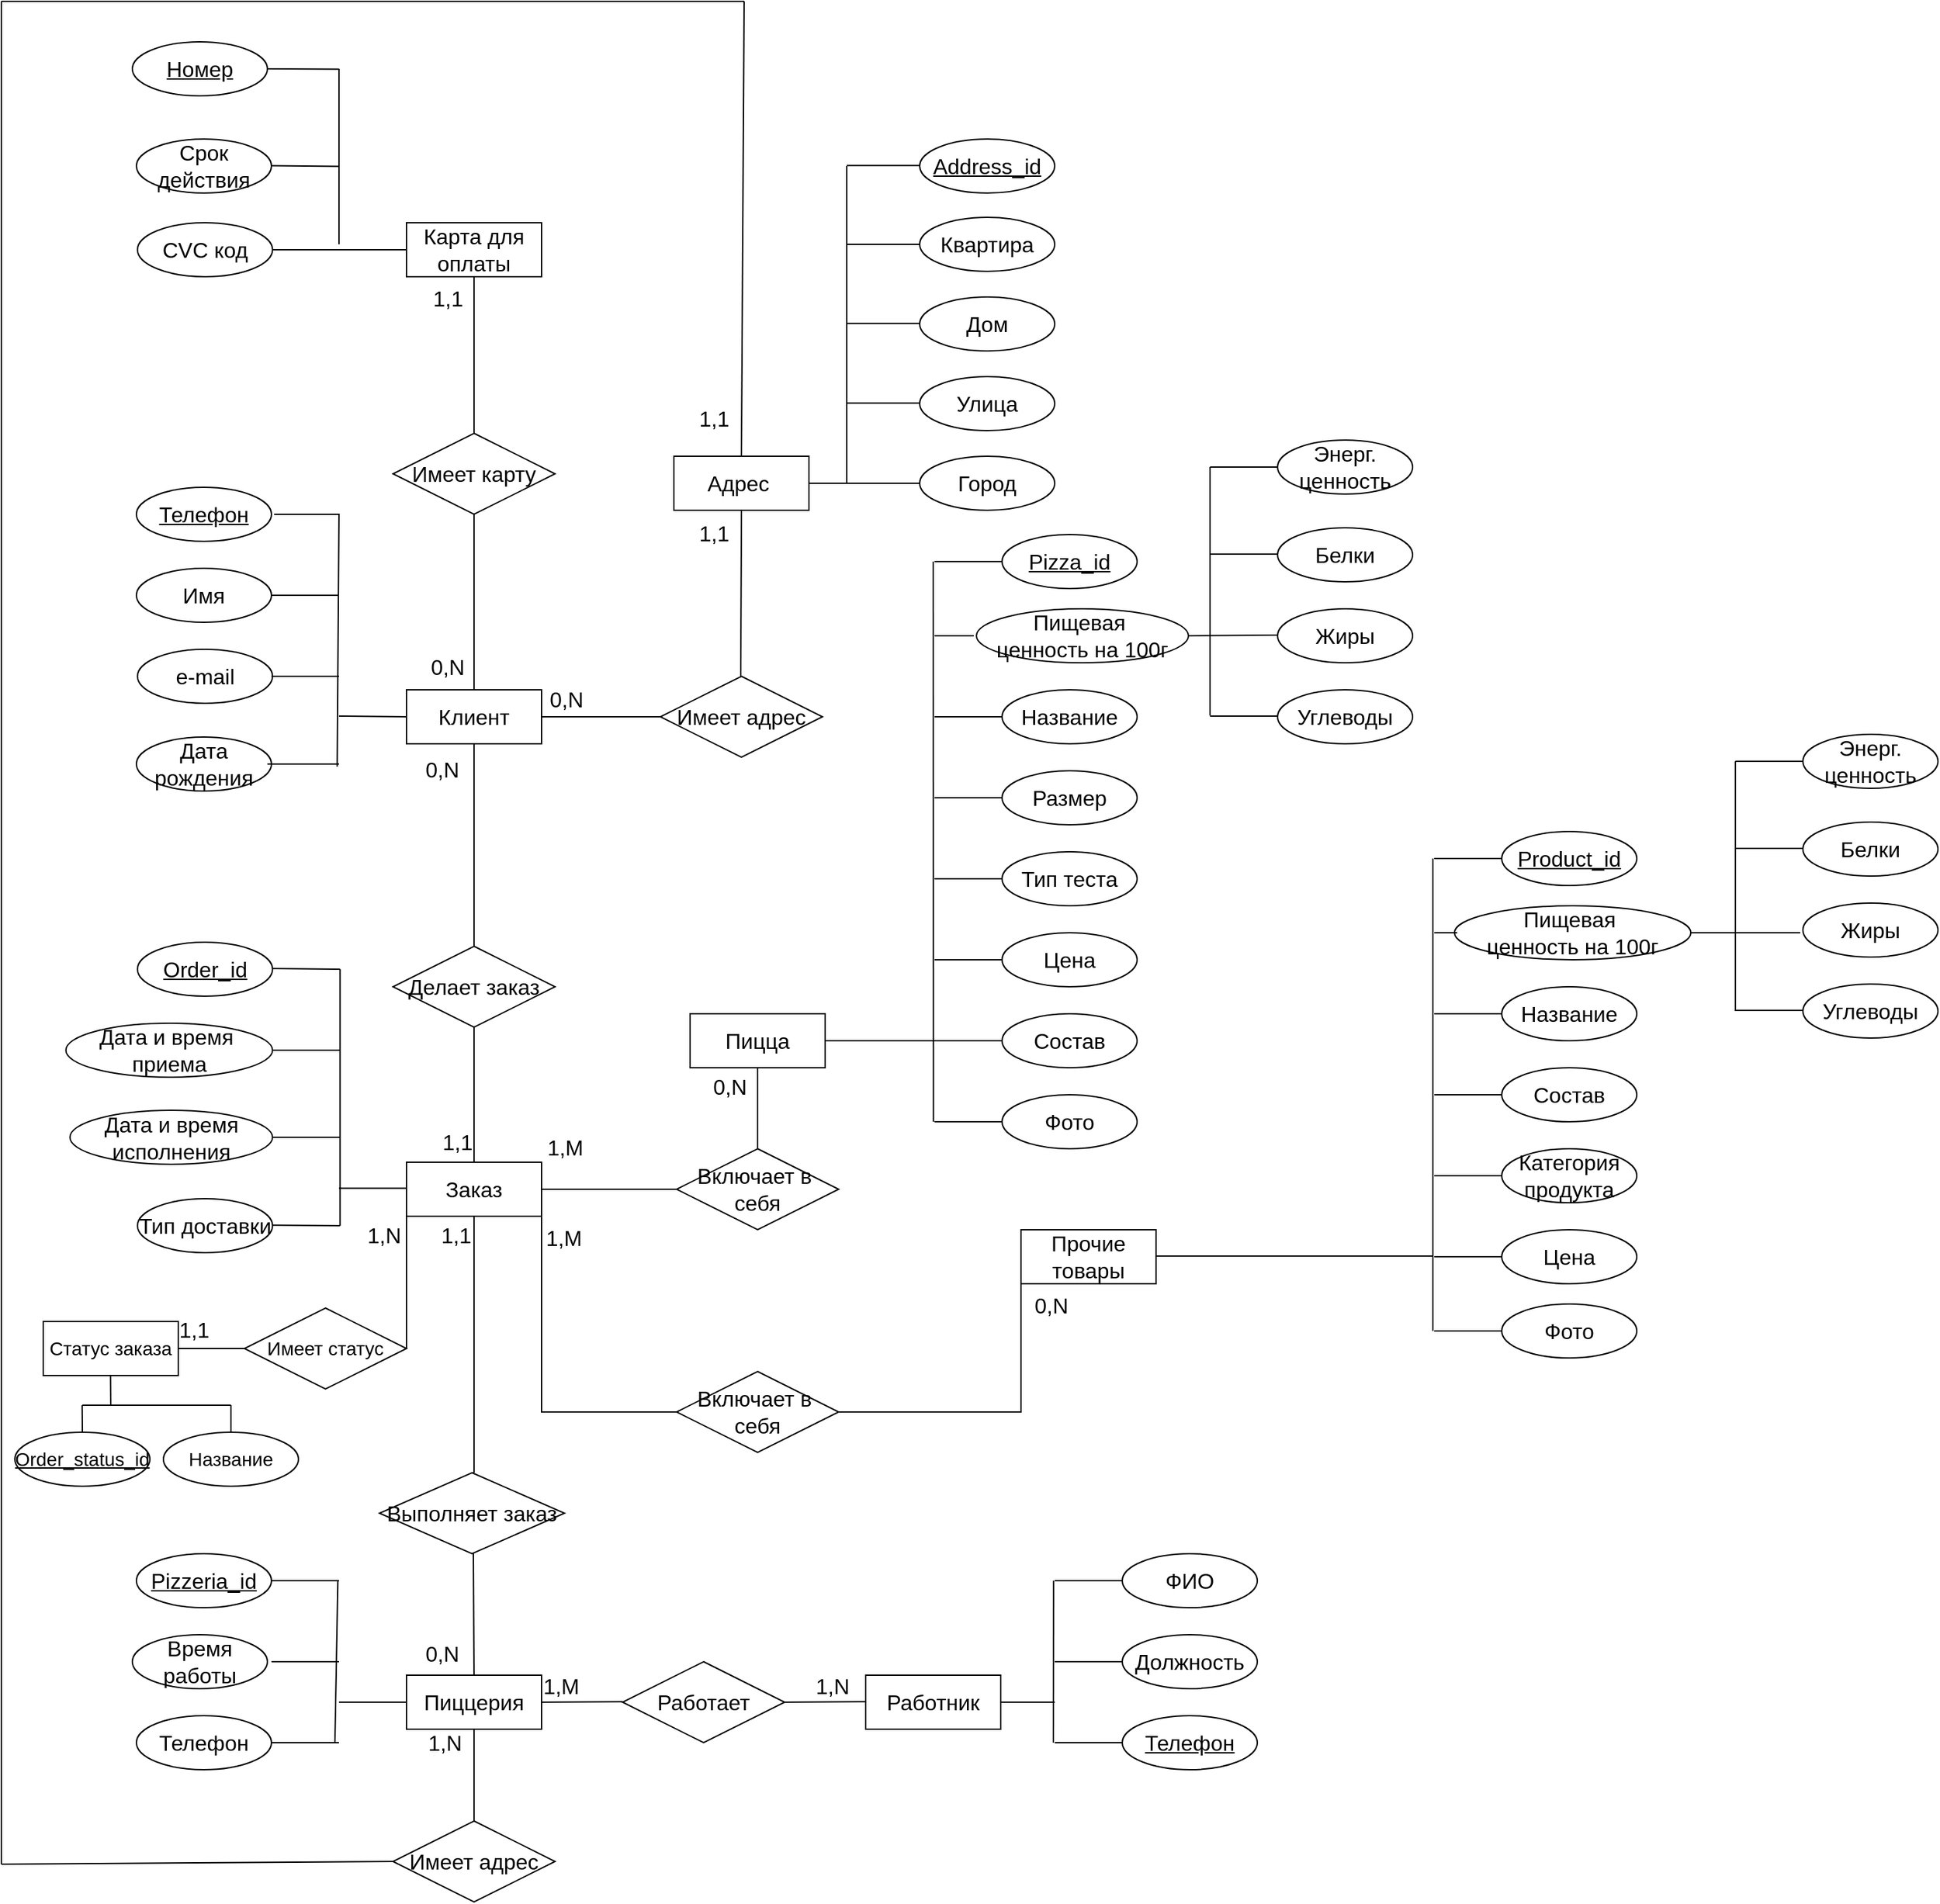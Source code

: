 <mxfile version="26.1.3">
  <diagram name="Страница — 1" id="_R4lYj8lv3AxTXjf9ZBw">
    <mxGraphModel dx="2954" dy="1862" grid="0" gridSize="10" guides="1" tooltips="1" connect="1" arrows="1" fold="1" page="0" pageScale="1" pageWidth="827" pageHeight="1169" math="0" shadow="0">
      <root>
        <mxCell id="0" />
        <mxCell id="1" parent="0" />
        <mxCell id="WlQoKTJH4L9Nlq2DW2aS-11" value="Клиент" style="whiteSpace=wrap;html=1;align=center;fontSize=16;" parent="1" vertex="1">
          <mxGeometry x="-380" y="190" width="100" height="40" as="geometry" />
        </mxCell>
        <mxCell id="WlQoKTJH4L9Nlq2DW2aS-12" value="Телефон" style="ellipse;whiteSpace=wrap;html=1;align=center;fontStyle=4;fontSize=16;" parent="1" vertex="1">
          <mxGeometry x="-580" y="40" width="100" height="40" as="geometry" />
        </mxCell>
        <mxCell id="WlQoKTJH4L9Nlq2DW2aS-13" value="Имя" style="ellipse;whiteSpace=wrap;html=1;align=center;fontSize=16;" parent="1" vertex="1">
          <mxGeometry x="-580" y="100" width="100" height="40" as="geometry" />
        </mxCell>
        <mxCell id="WlQoKTJH4L9Nlq2DW2aS-15" value="e-mail" style="ellipse;whiteSpace=wrap;html=1;align=center;fontSize=16;" parent="1" vertex="1">
          <mxGeometry x="-579.21" y="160" width="100" height="40" as="geometry" />
        </mxCell>
        <mxCell id="WlQoKTJH4L9Nlq2DW2aS-16" value="Дата рождения" style="ellipse;whiteSpace=wrap;html=1;align=center;fontSize=16;" parent="1" vertex="1">
          <mxGeometry x="-580" y="225" width="100" height="40" as="geometry" />
        </mxCell>
        <mxCell id="WlQoKTJH4L9Nlq2DW2aS-18" value="" style="endArrow=none;html=1;rounded=0;fontSize=16;entryX=0.975;entryY=0.683;entryDx=0;entryDy=0;entryPerimeter=0;" parent="1" edge="1" target="WlQoKTJH4L9Nlq2DW2aS-26">
          <mxGeometry width="50" height="50" relative="1" as="geometry">
            <mxPoint x="-478" y="60" as="sourcePoint" />
            <mxPoint x="-430" y="300" as="targetPoint" />
            <Array as="points">
              <mxPoint x="-430" y="60" />
            </Array>
          </mxGeometry>
        </mxCell>
        <mxCell id="WlQoKTJH4L9Nlq2DW2aS-20" value="" style="endArrow=none;html=1;rounded=0;exitX=1;exitY=0.5;exitDx=0;exitDy=0;fontSize=16;" parent="1" source="WlQoKTJH4L9Nlq2DW2aS-13" edge="1">
          <mxGeometry width="50" height="50" relative="1" as="geometry">
            <mxPoint x="-460" y="145" as="sourcePoint" />
            <mxPoint x="-430" y="120" as="targetPoint" />
          </mxGeometry>
        </mxCell>
        <mxCell id="WlQoKTJH4L9Nlq2DW2aS-21" value="" style="endArrow=none;html=1;rounded=0;exitX=1;exitY=0.5;exitDx=0;exitDy=0;fontSize=16;" parent="1" edge="1">
          <mxGeometry width="50" height="50" relative="1" as="geometry">
            <mxPoint x="-480" y="180" as="sourcePoint" />
            <mxPoint x="-430" y="180" as="targetPoint" />
          </mxGeometry>
        </mxCell>
        <mxCell id="WlQoKTJH4L9Nlq2DW2aS-22" value="" style="endArrow=none;html=1;rounded=0;exitX=1;exitY=0.5;exitDx=0;exitDy=0;fontSize=16;" parent="1" source="WlQoKTJH4L9Nlq2DW2aS-15" edge="1">
          <mxGeometry width="50" height="50" relative="1" as="geometry">
            <mxPoint x="-300" y="290" as="sourcePoint" />
            <mxPoint x="-430" y="180" as="targetPoint" />
          </mxGeometry>
        </mxCell>
        <mxCell id="WlQoKTJH4L9Nlq2DW2aS-26" value="" style="line;strokeWidth=1;rotatable=0;dashed=0;labelPosition=right;align=left;verticalAlign=middle;spacingTop=0;spacingLeft=6;points=[];portConstraint=eastwest;fontSize=16;" parent="1" vertex="1">
          <mxGeometry x="-483" y="240" width="53" height="10" as="geometry" />
        </mxCell>
        <mxCell id="WlQoKTJH4L9Nlq2DW2aS-28" value="" style="endArrow=none;html=1;rounded=0;fontSize=16;" parent="1" edge="1">
          <mxGeometry relative="1" as="geometry">
            <mxPoint x="-430" y="209.5" as="sourcePoint" />
            <mxPoint x="-380" y="210" as="targetPoint" />
          </mxGeometry>
        </mxCell>
        <mxCell id="WlQoKTJH4L9Nlq2DW2aS-29" value="Заказ" style="whiteSpace=wrap;html=1;align=center;fontSize=16;" parent="1" vertex="1">
          <mxGeometry x="-380" y="540" width="100" height="40" as="geometry" />
        </mxCell>
        <mxCell id="WlQoKTJH4L9Nlq2DW2aS-30" value="Order_id" style="ellipse;whiteSpace=wrap;html=1;align=center;fontStyle=4;fontSize=16;" parent="1" vertex="1">
          <mxGeometry x="-579.21" y="377" width="100" height="40" as="geometry" />
        </mxCell>
        <mxCell id="WlQoKTJH4L9Nlq2DW2aS-31" value="Дата и время&amp;nbsp;&lt;div style=&quot;font-size: 16px;&quot;&gt;приема&lt;/div&gt;" style="ellipse;whiteSpace=wrap;html=1;align=center;fontSize=16;" parent="1" vertex="1">
          <mxGeometry x="-632.21" y="437" width="153" height="40" as="geometry" />
        </mxCell>
        <mxCell id="WlQoKTJH4L9Nlq2DW2aS-32" value="Дата и время&lt;div style=&quot;font-size: 16px;&quot;&gt;исполнения&lt;/div&gt;" style="ellipse;whiteSpace=wrap;html=1;align=center;fontSize=16;" parent="1" vertex="1">
          <mxGeometry x="-629.21" y="501.5" width="150" height="40" as="geometry" />
        </mxCell>
        <mxCell id="WlQoKTJH4L9Nlq2DW2aS-33" value="Тип доставки" style="ellipse;whiteSpace=wrap;html=1;align=center;fontSize=16;" parent="1" vertex="1">
          <mxGeometry x="-579.21" y="567" width="100" height="40" as="geometry" />
        </mxCell>
        <mxCell id="WlQoKTJH4L9Nlq2DW2aS-36" value="" style="endArrow=none;html=1;rounded=0;fontSize=16;" parent="1" edge="1">
          <mxGeometry relative="1" as="geometry">
            <mxPoint x="-479.21" y="396.5" as="sourcePoint" />
            <mxPoint x="-429.21" y="397" as="targetPoint" />
          </mxGeometry>
        </mxCell>
        <mxCell id="WlQoKTJH4L9Nlq2DW2aS-37" value="" style="line;strokeWidth=1;rotatable=0;dashed=0;labelPosition=right;align=left;verticalAlign=middle;spacingTop=0;spacingLeft=6;points=[];portConstraint=eastwest;fontSize=16;" parent="1" vertex="1">
          <mxGeometry x="-479.21" y="452" width="50" height="10" as="geometry" />
        </mxCell>
        <mxCell id="WlQoKTJH4L9Nlq2DW2aS-38" value="" style="line;strokeWidth=1;rotatable=0;dashed=0;labelPosition=right;align=left;verticalAlign=middle;spacingTop=0;spacingLeft=6;points=[];portConstraint=eastwest;fontSize=16;" parent="1" vertex="1">
          <mxGeometry x="-479.21" y="516.5" width="50" height="10" as="geometry" />
        </mxCell>
        <mxCell id="WlQoKTJH4L9Nlq2DW2aS-39" value="" style="endArrow=none;html=1;rounded=0;fontSize=16;" parent="1" edge="1">
          <mxGeometry relative="1" as="geometry">
            <mxPoint x="-479.21" y="586.66" as="sourcePoint" />
            <mxPoint x="-429.21" y="587" as="targetPoint" />
          </mxGeometry>
        </mxCell>
        <mxCell id="WlQoKTJH4L9Nlq2DW2aS-42" value="" style="endArrow=none;html=1;rounded=0;fontSize=16;" parent="1" edge="1">
          <mxGeometry relative="1" as="geometry">
            <mxPoint x="-429.21" y="397" as="sourcePoint" />
            <mxPoint x="-429.21" y="587" as="targetPoint" />
          </mxGeometry>
        </mxCell>
        <mxCell id="WlQoKTJH4L9Nlq2DW2aS-43" value="" style="endArrow=none;html=1;rounded=0;fontSize=16;" parent="1" edge="1">
          <mxGeometry relative="1" as="geometry">
            <mxPoint x="-430" y="559.29" as="sourcePoint" />
            <mxPoint x="-380" y="559.29" as="targetPoint" />
          </mxGeometry>
        </mxCell>
        <mxCell id="WlQoKTJH4L9Nlq2DW2aS-44" value="Делает заказ" style="shape=rhombus;perimeter=rhombusPerimeter;whiteSpace=wrap;html=1;align=center;fontSize=16;" parent="1" vertex="1">
          <mxGeometry x="-390" y="380" width="120" height="60" as="geometry" />
        </mxCell>
        <mxCell id="WlQoKTJH4L9Nlq2DW2aS-45" value="" style="endArrow=none;html=1;rounded=0;entryX=0.5;entryY=1;entryDx=0;entryDy=0;fontSize=16;" parent="1" source="WlQoKTJH4L9Nlq2DW2aS-44" target="WlQoKTJH4L9Nlq2DW2aS-11" edge="1">
          <mxGeometry relative="1" as="geometry">
            <mxPoint x="-410" y="430" as="sourcePoint" />
            <mxPoint x="-250" y="430" as="targetPoint" />
          </mxGeometry>
        </mxCell>
        <mxCell id="WlQoKTJH4L9Nlq2DW2aS-46" value="0,N" style="resizable=0;html=1;whiteSpace=wrap;align=right;verticalAlign=bottom;fontSize=16;" parent="WlQoKTJH4L9Nlq2DW2aS-45" connectable="0" vertex="1">
          <mxGeometry x="1" relative="1" as="geometry">
            <mxPoint x="-10" y="30" as="offset" />
          </mxGeometry>
        </mxCell>
        <mxCell id="WlQoKTJH4L9Nlq2DW2aS-47" value="" style="endArrow=none;html=1;rounded=0;exitX=0.5;exitY=1;exitDx=0;exitDy=0;entryX=0.5;entryY=0;entryDx=0;entryDy=0;fontSize=16;" parent="1" source="WlQoKTJH4L9Nlq2DW2aS-44" target="WlQoKTJH4L9Nlq2DW2aS-29" edge="1">
          <mxGeometry relative="1" as="geometry">
            <mxPoint x="-410" y="430" as="sourcePoint" />
            <mxPoint x="-250" y="430" as="targetPoint" />
          </mxGeometry>
        </mxCell>
        <mxCell id="WlQoKTJH4L9Nlq2DW2aS-48" value="1,1" style="resizable=0;html=1;whiteSpace=wrap;align=right;verticalAlign=bottom;fontSize=16;" parent="WlQoKTJH4L9Nlq2DW2aS-47" connectable="0" vertex="1">
          <mxGeometry x="1" relative="1" as="geometry">
            <mxPoint y="-4" as="offset" />
          </mxGeometry>
        </mxCell>
        <mxCell id="WlQoKTJH4L9Nlq2DW2aS-50" value="Пиццерия" style="whiteSpace=wrap;html=1;align=center;fontSize=16;" parent="1" vertex="1">
          <mxGeometry x="-380" y="920" width="100" height="40" as="geometry" />
        </mxCell>
        <mxCell id="WlQoKTJH4L9Nlq2DW2aS-51" value="Pizzeria_id" style="ellipse;whiteSpace=wrap;html=1;align=center;fontStyle=4;fontSize=16;" parent="1" vertex="1">
          <mxGeometry x="-580" y="830" width="100" height="40" as="geometry" />
        </mxCell>
        <mxCell id="WlQoKTJH4L9Nlq2DW2aS-71" value="Телефон" style="ellipse;whiteSpace=wrap;html=1;align=center;fontSize=16;" parent="1" vertex="1">
          <mxGeometry x="-580" y="950" width="100" height="40" as="geometry" />
        </mxCell>
        <mxCell id="WlQoKTJH4L9Nlq2DW2aS-72" value="Время работы" style="ellipse;whiteSpace=wrap;html=1;align=center;fontSize=16;" parent="1" vertex="1">
          <mxGeometry x="-583" y="890" width="100" height="40" as="geometry" />
        </mxCell>
        <mxCell id="WlQoKTJH4L9Nlq2DW2aS-74" value="" style="line;strokeWidth=1;rotatable=0;dashed=0;labelPosition=right;align=left;verticalAlign=middle;spacingTop=0;spacingLeft=6;points=[];portConstraint=eastwest;fontSize=16;" parent="1" vertex="1">
          <mxGeometry x="-480" y="845" width="50" height="10" as="geometry" />
        </mxCell>
        <mxCell id="WlQoKTJH4L9Nlq2DW2aS-75" value="" style="line;strokeWidth=1;rotatable=0;dashed=0;labelPosition=right;align=left;verticalAlign=middle;spacingTop=0;spacingLeft=6;points=[];portConstraint=eastwest;fontSize=16;" parent="1" vertex="1">
          <mxGeometry x="-480" y="905" width="50" height="10" as="geometry" />
        </mxCell>
        <mxCell id="WlQoKTJH4L9Nlq2DW2aS-76" value="" style="line;strokeWidth=1;rotatable=0;dashed=0;labelPosition=right;align=left;verticalAlign=middle;spacingTop=0;spacingLeft=6;points=[];portConstraint=eastwest;fontSize=16;" parent="1" vertex="1">
          <mxGeometry x="-480" y="965" width="50" height="10" as="geometry" />
        </mxCell>
        <mxCell id="WlQoKTJH4L9Nlq2DW2aS-78" value="" style="endArrow=none;html=1;rounded=0;fontSize=16;" parent="1" edge="1">
          <mxGeometry relative="1" as="geometry">
            <mxPoint x="-430.83" y="850" as="sourcePoint" />
            <mxPoint x="-433" y="970" as="targetPoint" />
          </mxGeometry>
        </mxCell>
        <mxCell id="WlQoKTJH4L9Nlq2DW2aS-79" value="" style="line;strokeWidth=1;rotatable=0;dashed=0;labelPosition=right;align=left;verticalAlign=middle;spacingTop=0;spacingLeft=6;points=[];portConstraint=eastwest;fontSize=16;" parent="1" vertex="1">
          <mxGeometry x="-430" y="935" width="50" height="10" as="geometry" />
        </mxCell>
        <mxCell id="WlQoKTJH4L9Nlq2DW2aS-80" value="Выполняет заказ" style="shape=rhombus;perimeter=rhombusPerimeter;whiteSpace=wrap;html=1;align=center;fontSize=16;" parent="1" vertex="1">
          <mxGeometry x="-400" y="770" width="137" height="60" as="geometry" />
        </mxCell>
        <mxCell id="WlQoKTJH4L9Nlq2DW2aS-83" value="" style="endArrow=none;html=1;rounded=0;exitX=0.5;exitY=1;exitDx=0;exitDy=0;fontSize=16;" parent="1" source="WlQoKTJH4L9Nlq2DW2aS-29" edge="1">
          <mxGeometry relative="1" as="geometry">
            <mxPoint x="-330.42" y="630" as="sourcePoint" />
            <mxPoint x="-330" y="770" as="targetPoint" />
          </mxGeometry>
        </mxCell>
        <mxCell id="WlQoKTJH4L9Nlq2DW2aS-84" value="1,1" style="resizable=0;html=1;whiteSpace=wrap;align=right;verticalAlign=bottom;fontSize=16;" parent="WlQoKTJH4L9Nlq2DW2aS-83" connectable="0" vertex="1">
          <mxGeometry x="1" relative="1" as="geometry">
            <mxPoint x="-1" y="-165" as="offset" />
          </mxGeometry>
        </mxCell>
        <mxCell id="WlQoKTJH4L9Nlq2DW2aS-85" value="" style="endArrow=none;html=1;rounded=0;entryX=0.5;entryY=1;entryDx=0;entryDy=0;fontSize=16;" parent="1" edge="1">
          <mxGeometry relative="1" as="geometry">
            <mxPoint x="-330" y="920" as="sourcePoint" />
            <mxPoint x="-330.5" y="830" as="targetPoint" />
          </mxGeometry>
        </mxCell>
        <mxCell id="WlQoKTJH4L9Nlq2DW2aS-86" value="0,N" style="resizable=0;html=1;whiteSpace=wrap;align=right;verticalAlign=bottom;fontSize=16;" parent="WlQoKTJH4L9Nlq2DW2aS-85" connectable="0" vertex="1">
          <mxGeometry x="1" relative="1" as="geometry">
            <mxPoint x="-9" y="85" as="offset" />
          </mxGeometry>
        </mxCell>
        <mxCell id="WlQoKTJH4L9Nlq2DW2aS-87" value="Работник" style="whiteSpace=wrap;html=1;align=center;fontSize=16;" parent="1" vertex="1">
          <mxGeometry x="-40" y="920" width="100" height="40" as="geometry" />
        </mxCell>
        <mxCell id="WlQoKTJH4L9Nlq2DW2aS-88" value="ФИО" style="ellipse;whiteSpace=wrap;html=1;align=center;fontSize=16;" parent="1" vertex="1">
          <mxGeometry x="150" y="830" width="100" height="40" as="geometry" />
        </mxCell>
        <mxCell id="WlQoKTJH4L9Nlq2DW2aS-92" value="Должность" style="ellipse;whiteSpace=wrap;html=1;align=center;fontSize=16;" parent="1" vertex="1">
          <mxGeometry x="150" y="890" width="100" height="40" as="geometry" />
        </mxCell>
        <mxCell id="WlQoKTJH4L9Nlq2DW2aS-94" value="Телефон" style="ellipse;whiteSpace=wrap;html=1;align=center;fontStyle=4;fontSize=16;" parent="1" vertex="1">
          <mxGeometry x="150" y="950" width="100" height="40" as="geometry" />
        </mxCell>
        <mxCell id="WlQoKTJH4L9Nlq2DW2aS-95" value="" style="line;strokeWidth=1;rotatable=0;dashed=0;labelPosition=right;align=left;verticalAlign=middle;spacingTop=0;spacingLeft=6;points=[];portConstraint=eastwest;fontSize=16;" parent="1" vertex="1">
          <mxGeometry x="100" y="845" width="50" height="10" as="geometry" />
        </mxCell>
        <mxCell id="WlQoKTJH4L9Nlq2DW2aS-96" value="" style="line;strokeWidth=1;rotatable=0;dashed=0;labelPosition=right;align=left;verticalAlign=middle;spacingTop=0;spacingLeft=6;points=[];portConstraint=eastwest;fontSize=16;" parent="1" vertex="1">
          <mxGeometry x="100" y="905" width="50" height="10" as="geometry" />
        </mxCell>
        <mxCell id="WlQoKTJH4L9Nlq2DW2aS-97" value="" style="line;strokeWidth=1;rotatable=0;dashed=0;labelPosition=right;align=left;verticalAlign=middle;spacingTop=0;spacingLeft=6;points=[];portConstraint=eastwest;fontSize=16;" parent="1" vertex="1">
          <mxGeometry x="100" y="965" width="50" height="10" as="geometry" />
        </mxCell>
        <mxCell id="WlQoKTJH4L9Nlq2DW2aS-99" value="" style="endArrow=none;html=1;rounded=0;fontSize=16;" parent="1" edge="1">
          <mxGeometry relative="1" as="geometry">
            <mxPoint x="99.17" y="850" as="sourcePoint" />
            <mxPoint x="99" y="970" as="targetPoint" />
          </mxGeometry>
        </mxCell>
        <mxCell id="WlQoKTJH4L9Nlq2DW2aS-100" value="" style="line;strokeWidth=1;rotatable=0;dashed=0;labelPosition=right;align=left;verticalAlign=middle;spacingTop=0;spacingLeft=6;points=[];portConstraint=eastwest;fontSize=16;" parent="1" vertex="1">
          <mxGeometry x="60" y="935" width="40" height="10" as="geometry" />
        </mxCell>
        <mxCell id="WlQoKTJH4L9Nlq2DW2aS-108" value="Работает" style="shape=rhombus;perimeter=rhombusPerimeter;whiteSpace=wrap;html=1;align=center;fontSize=16;" parent="1" vertex="1">
          <mxGeometry x="-220" y="910" width="120" height="60" as="geometry" />
        </mxCell>
        <mxCell id="WlQoKTJH4L9Nlq2DW2aS-109" value="" style="endArrow=none;html=1;rounded=0;fontSize=16;" parent="1" edge="1">
          <mxGeometry relative="1" as="geometry">
            <mxPoint x="-280" y="940" as="sourcePoint" />
            <mxPoint x="-220" y="939.58" as="targetPoint" />
          </mxGeometry>
        </mxCell>
        <mxCell id="WlQoKTJH4L9Nlq2DW2aS-110" value="1,M" style="resizable=0;html=1;whiteSpace=wrap;align=right;verticalAlign=bottom;fontSize=16;" parent="WlQoKTJH4L9Nlq2DW2aS-109" connectable="0" vertex="1">
          <mxGeometry x="1" relative="1" as="geometry">
            <mxPoint x="-30" as="offset" />
          </mxGeometry>
        </mxCell>
        <mxCell id="WlQoKTJH4L9Nlq2DW2aS-111" value="" style="endArrow=none;html=1;rounded=0;fontSize=16;" parent="1" edge="1">
          <mxGeometry relative="1" as="geometry">
            <mxPoint x="-100" y="940" as="sourcePoint" />
            <mxPoint x="-40" y="939.58" as="targetPoint" />
          </mxGeometry>
        </mxCell>
        <mxCell id="WlQoKTJH4L9Nlq2DW2aS-112" value="1,N" style="resizable=0;html=1;whiteSpace=wrap;align=right;verticalAlign=bottom;fontSize=16;" parent="WlQoKTJH4L9Nlq2DW2aS-111" connectable="0" vertex="1">
          <mxGeometry x="1" relative="1" as="geometry">
            <mxPoint x="-10" as="offset" />
          </mxGeometry>
        </mxCell>
        <mxCell id="WlQoKTJH4L9Nlq2DW2aS-113" value="Включает в&amp;nbsp;&lt;div style=&quot;font-size: 16px;&quot;&gt;себя&lt;/div&gt;" style="shape=rhombus;perimeter=rhombusPerimeter;whiteSpace=wrap;html=1;align=center;fontSize=16;" parent="1" vertex="1">
          <mxGeometry x="-180" y="695" width="120" height="60" as="geometry" />
        </mxCell>
        <mxCell id="WlQoKTJH4L9Nlq2DW2aS-115" value="Пицца" style="whiteSpace=wrap;html=1;align=center;fontSize=16;" parent="1" vertex="1">
          <mxGeometry x="-170" y="430" width="100" height="40" as="geometry" />
        </mxCell>
        <mxCell id="WlQoKTJH4L9Nlq2DW2aS-116" value="Прочие товары" style="whiteSpace=wrap;html=1;align=center;fontSize=16;" parent="1" vertex="1">
          <mxGeometry x="75" y="590" width="100" height="40" as="geometry" />
        </mxCell>
        <mxCell id="WlQoKTJH4L9Nlq2DW2aS-117" value="" style="endArrow=none;html=1;rounded=0;entryX=0;entryY=0.5;entryDx=0;entryDy=0;fontSize=16;exitX=1;exitY=1;exitDx=0;exitDy=0;" parent="1" source="WlQoKTJH4L9Nlq2DW2aS-29" target="WlQoKTJH4L9Nlq2DW2aS-113" edge="1">
          <mxGeometry relative="1" as="geometry">
            <mxPoint x="-280" y="609.29" as="sourcePoint" />
            <mxPoint x="-180" y="610" as="targetPoint" />
            <Array as="points">
              <mxPoint x="-280" y="725" />
            </Array>
          </mxGeometry>
        </mxCell>
        <mxCell id="WlQoKTJH4L9Nlq2DW2aS-118" value="1,M" style="resizable=0;html=1;whiteSpace=wrap;align=right;verticalAlign=bottom;fontSize=16;" parent="WlQoKTJH4L9Nlq2DW2aS-117" connectable="0" vertex="1">
          <mxGeometry x="1" relative="1" as="geometry">
            <mxPoint x="-69" y="-118" as="offset" />
          </mxGeometry>
        </mxCell>
        <mxCell id="WlQoKTJH4L9Nlq2DW2aS-119" value="" style="endArrow=none;html=1;rounded=0;entryX=0.5;entryY=1;entryDx=0;entryDy=0;exitX=0.5;exitY=0;exitDx=0;exitDy=0;fontSize=16;" parent="1" source="8NDgQ50gFQI0GU3UAlsf-5" target="WlQoKTJH4L9Nlq2DW2aS-115" edge="1">
          <mxGeometry relative="1" as="geometry">
            <mxPoint x="-230" y="610" as="sourcePoint" />
            <mxPoint x="-120" y="490" as="targetPoint" />
            <Array as="points">
              <mxPoint x="-120" y="531" />
            </Array>
          </mxGeometry>
        </mxCell>
        <mxCell id="WlQoKTJH4L9Nlq2DW2aS-120" value="0,N" style="resizable=0;html=1;whiteSpace=wrap;align=right;verticalAlign=bottom;fontSize=16;" parent="WlQoKTJH4L9Nlq2DW2aS-119" connectable="0" vertex="1">
          <mxGeometry x="1" relative="1" as="geometry">
            <mxPoint x="-7" y="25" as="offset" />
          </mxGeometry>
        </mxCell>
        <mxCell id="WlQoKTJH4L9Nlq2DW2aS-121" value="" style="endArrow=none;html=1;rounded=0;entryX=0;entryY=0.5;entryDx=0;entryDy=0;exitX=1;exitY=0.5;exitDx=0;exitDy=0;fontSize=16;" parent="1" source="WlQoKTJH4L9Nlq2DW2aS-113" target="WlQoKTJH4L9Nlq2DW2aS-116" edge="1">
          <mxGeometry relative="1" as="geometry">
            <mxPoint x="-60" y="609" as="sourcePoint" />
            <mxPoint x="70" y="610" as="targetPoint" />
            <Array as="points">
              <mxPoint x="75" y="725" />
            </Array>
          </mxGeometry>
        </mxCell>
        <mxCell id="WlQoKTJH4L9Nlq2DW2aS-122" value="0,N" style="resizable=0;html=1;whiteSpace=wrap;align=right;verticalAlign=bottom;fontSize=16;" parent="WlQoKTJH4L9Nlq2DW2aS-121" connectable="0" vertex="1">
          <mxGeometry x="1" relative="1" as="geometry">
            <mxPoint x="36" y="47" as="offset" />
          </mxGeometry>
        </mxCell>
        <mxCell id="WlQoKTJH4L9Nlq2DW2aS-123" value="Название" style="ellipse;whiteSpace=wrap;html=1;align=center;fontSize=16;" parent="1" vertex="1">
          <mxGeometry x="61" y="190" width="100" height="40" as="geometry" />
        </mxCell>
        <mxCell id="WlQoKTJH4L9Nlq2DW2aS-124" value="Pizza_id" style="ellipse;whiteSpace=wrap;html=1;align=center;fontStyle=4;fontSize=16;" parent="1" vertex="1">
          <mxGeometry x="61" y="75" width="100" height="40" as="geometry" />
        </mxCell>
        <mxCell id="WlQoKTJH4L9Nlq2DW2aS-125" value="Тип теста" style="ellipse;whiteSpace=wrap;html=1;align=center;fontSize=16;" parent="1" vertex="1">
          <mxGeometry x="61" y="310" width="100" height="40" as="geometry" />
        </mxCell>
        <mxCell id="WlQoKTJH4L9Nlq2DW2aS-126" value="Размер" style="ellipse;whiteSpace=wrap;html=1;align=center;fontSize=16;" parent="1" vertex="1">
          <mxGeometry x="61" y="250" width="100" height="40" as="geometry" />
        </mxCell>
        <mxCell id="WlQoKTJH4L9Nlq2DW2aS-127" value="Цена" style="ellipse;whiteSpace=wrap;html=1;align=center;fontSize=16;" parent="1" vertex="1">
          <mxGeometry x="61" y="370" width="100" height="40" as="geometry" />
        </mxCell>
        <mxCell id="WlQoKTJH4L9Nlq2DW2aS-128" value="Состав" style="ellipse;whiteSpace=wrap;html=1;align=center;fontSize=16;" parent="1" vertex="1">
          <mxGeometry x="61" y="430" width="100" height="40" as="geometry" />
        </mxCell>
        <mxCell id="WlQoKTJH4L9Nlq2DW2aS-129" value="Фото" style="ellipse;whiteSpace=wrap;html=1;align=center;fontSize=16;" parent="1" vertex="1">
          <mxGeometry x="61" y="490" width="100" height="40" as="geometry" />
        </mxCell>
        <mxCell id="WlQoKTJH4L9Nlq2DW2aS-130" value="Пищевая&amp;nbsp;&lt;div style=&quot;font-size: 16px;&quot;&gt;ценность на 100г&lt;/div&gt;" style="ellipse;whiteSpace=wrap;html=1;align=center;fontSize=16;" parent="1" vertex="1">
          <mxGeometry x="42" y="130" width="157" height="40" as="geometry" />
        </mxCell>
        <mxCell id="WlQoKTJH4L9Nlq2DW2aS-131" value="Энерг. ценность" style="ellipse;whiteSpace=wrap;html=1;align=center;fontSize=16;" parent="1" vertex="1">
          <mxGeometry x="265" y="5" width="100" height="40" as="geometry" />
        </mxCell>
        <mxCell id="WlQoKTJH4L9Nlq2DW2aS-132" value="Белки" style="ellipse;whiteSpace=wrap;html=1;align=center;fontSize=16;" parent="1" vertex="1">
          <mxGeometry x="265" y="70" width="100" height="40" as="geometry" />
        </mxCell>
        <mxCell id="WlQoKTJH4L9Nlq2DW2aS-133" value="Жиры" style="ellipse;whiteSpace=wrap;html=1;align=center;fontSize=16;" parent="1" vertex="1">
          <mxGeometry x="265" y="130" width="100" height="40" as="geometry" />
        </mxCell>
        <mxCell id="WlQoKTJH4L9Nlq2DW2aS-134" value="Углеводы" style="ellipse;whiteSpace=wrap;html=1;align=center;fontSize=16;" parent="1" vertex="1">
          <mxGeometry x="265" y="190" width="100" height="40" as="geometry" />
        </mxCell>
        <mxCell id="WlQoKTJH4L9Nlq2DW2aS-137" value="" style="endArrow=none;html=1;rounded=0;exitX=1;exitY=0.5;exitDx=0;exitDy=0;fontSize=16;" parent="1" edge="1">
          <mxGeometry width="50" height="50" relative="1" as="geometry">
            <mxPoint x="215" y="25" as="sourcePoint" />
            <mxPoint x="265" y="25" as="targetPoint" />
          </mxGeometry>
        </mxCell>
        <mxCell id="WlQoKTJH4L9Nlq2DW2aS-138" value="" style="endArrow=none;html=1;rounded=0;exitX=1;exitY=0.5;exitDx=0;exitDy=0;fontSize=16;" parent="1" edge="1">
          <mxGeometry width="50" height="50" relative="1" as="geometry">
            <mxPoint x="215" y="89.5" as="sourcePoint" />
            <mxPoint x="265" y="89.5" as="targetPoint" />
          </mxGeometry>
        </mxCell>
        <mxCell id="WlQoKTJH4L9Nlq2DW2aS-139" value="" style="endArrow=none;html=1;rounded=0;exitX=1;exitY=0.5;exitDx=0;exitDy=0;fontSize=16;" parent="1" source="WlQoKTJH4L9Nlq2DW2aS-130" edge="1">
          <mxGeometry width="50" height="50" relative="1" as="geometry">
            <mxPoint x="175" y="150" as="sourcePoint" />
            <mxPoint x="265" y="149.5" as="targetPoint" />
          </mxGeometry>
        </mxCell>
        <mxCell id="WlQoKTJH4L9Nlq2DW2aS-140" value="" style="endArrow=none;html=1;rounded=0;exitX=1;exitY=0.5;exitDx=0;exitDy=0;fontSize=16;" parent="1" edge="1">
          <mxGeometry width="50" height="50" relative="1" as="geometry">
            <mxPoint x="215" y="209.5" as="sourcePoint" />
            <mxPoint x="265" y="209.5" as="targetPoint" />
          </mxGeometry>
        </mxCell>
        <mxCell id="WlQoKTJH4L9Nlq2DW2aS-142" value="" style="endArrow=none;html=1;rounded=0;fontSize=16;" parent="1" edge="1">
          <mxGeometry relative="1" as="geometry">
            <mxPoint x="215" y="25" as="sourcePoint" />
            <mxPoint x="215" y="209" as="targetPoint" />
          </mxGeometry>
        </mxCell>
        <mxCell id="WlQoKTJH4L9Nlq2DW2aS-144" value="" style="endArrow=none;html=1;rounded=0;entryX=0;entryY=0.5;entryDx=0;entryDy=0;fontSize=16;exitX=1;exitY=0.5;exitDx=0;exitDy=0;" parent="1" source="WlQoKTJH4L9Nlq2DW2aS-115" target="WlQoKTJH4L9Nlq2DW2aS-128" edge="1">
          <mxGeometry relative="1" as="geometry">
            <mxPoint x="-70" y="455" as="sourcePoint" />
            <mxPoint x="-20" y="455.5" as="targetPoint" />
          </mxGeometry>
        </mxCell>
        <mxCell id="WlQoKTJH4L9Nlq2DW2aS-145" value="" style="line;strokeWidth=1;rotatable=0;dashed=0;labelPosition=right;align=left;verticalAlign=middle;spacingTop=0;spacingLeft=6;points=[];portConstraint=eastwest;fontSize=16;" parent="1" vertex="1">
          <mxGeometry x="11" y="90" width="50" height="10" as="geometry" />
        </mxCell>
        <mxCell id="WlQoKTJH4L9Nlq2DW2aS-146" value="" style="line;strokeWidth=1;rotatable=0;dashed=0;labelPosition=right;align=left;verticalAlign=middle;spacingTop=0;spacingLeft=6;points=[];portConstraint=eastwest;fontSize=16;" parent="1" vertex="1">
          <mxGeometry x="11" y="145" width="29" height="10" as="geometry" />
        </mxCell>
        <mxCell id="WlQoKTJH4L9Nlq2DW2aS-147" value="" style="line;strokeWidth=1;rotatable=0;dashed=0;labelPosition=right;align=left;verticalAlign=middle;spacingTop=0;spacingLeft=6;points=[];portConstraint=eastwest;fontSize=16;" parent="1" vertex="1">
          <mxGeometry x="11" y="205" width="50" height="10" as="geometry" />
        </mxCell>
        <mxCell id="WlQoKTJH4L9Nlq2DW2aS-148" value="" style="line;strokeWidth=1;rotatable=0;dashed=0;labelPosition=right;align=left;verticalAlign=middle;spacingTop=0;spacingLeft=6;points=[];portConstraint=eastwest;fontSize=16;" parent="1" vertex="1">
          <mxGeometry x="11" y="265" width="50" height="10" as="geometry" />
        </mxCell>
        <mxCell id="WlQoKTJH4L9Nlq2DW2aS-149" value="" style="line;strokeWidth=1;rotatable=0;dashed=0;labelPosition=right;align=left;verticalAlign=middle;spacingTop=0;spacingLeft=6;points=[];portConstraint=eastwest;fontSize=16;" parent="1" vertex="1">
          <mxGeometry x="11" y="325" width="50" height="10" as="geometry" />
        </mxCell>
        <mxCell id="WlQoKTJH4L9Nlq2DW2aS-150" value="" style="line;strokeWidth=1;rotatable=0;dashed=0;labelPosition=right;align=left;verticalAlign=middle;spacingTop=0;spacingLeft=6;points=[];portConstraint=eastwest;fontSize=16;" parent="1" vertex="1">
          <mxGeometry x="11" y="385" width="50" height="10" as="geometry" />
        </mxCell>
        <mxCell id="WlQoKTJH4L9Nlq2DW2aS-151" value="" style="line;strokeWidth=1;rotatable=0;dashed=0;labelPosition=right;align=left;verticalAlign=middle;spacingTop=0;spacingLeft=6;points=[];portConstraint=eastwest;fontSize=16;" parent="1" vertex="1">
          <mxGeometry x="11" y="505" width="50" height="10" as="geometry" />
        </mxCell>
        <mxCell id="WlQoKTJH4L9Nlq2DW2aS-152" value="" style="endArrow=none;html=1;rounded=0;fontSize=16;" parent="1" edge="1">
          <mxGeometry relative="1" as="geometry">
            <mxPoint x="10" y="95" as="sourcePoint" />
            <mxPoint x="10.2" y="510" as="targetPoint" />
          </mxGeometry>
        </mxCell>
        <mxCell id="WlQoKTJH4L9Nlq2DW2aS-153" value="Название" style="ellipse;whiteSpace=wrap;html=1;align=center;fontSize=16;" parent="1" vertex="1">
          <mxGeometry x="431" y="410" width="100" height="40" as="geometry" />
        </mxCell>
        <mxCell id="WlQoKTJH4L9Nlq2DW2aS-154" value="Product_id" style="ellipse;whiteSpace=wrap;html=1;align=center;fontStyle=4;fontSize=16;" parent="1" vertex="1">
          <mxGeometry x="431" y="295" width="100" height="40" as="geometry" />
        </mxCell>
        <mxCell id="WlQoKTJH4L9Nlq2DW2aS-155" value="Категория&lt;div style=&quot;font-size: 16px;&quot;&gt;продукта&lt;/div&gt;" style="ellipse;whiteSpace=wrap;html=1;align=center;fontSize=16;" parent="1" vertex="1">
          <mxGeometry x="431" y="530" width="100" height="40" as="geometry" />
        </mxCell>
        <mxCell id="WlQoKTJH4L9Nlq2DW2aS-156" value="Состав" style="ellipse;whiteSpace=wrap;html=1;align=center;fontSize=16;" parent="1" vertex="1">
          <mxGeometry x="431" y="470" width="100" height="40" as="geometry" />
        </mxCell>
        <mxCell id="WlQoKTJH4L9Nlq2DW2aS-157" value="Цена" style="ellipse;whiteSpace=wrap;html=1;align=center;fontSize=16;" parent="1" vertex="1">
          <mxGeometry x="431" y="590" width="100" height="40" as="geometry" />
        </mxCell>
        <mxCell id="WlQoKTJH4L9Nlq2DW2aS-158" value="Фото" style="ellipse;whiteSpace=wrap;html=1;align=center;fontSize=16;" parent="1" vertex="1">
          <mxGeometry x="431" y="645" width="100" height="40" as="geometry" />
        </mxCell>
        <mxCell id="WlQoKTJH4L9Nlq2DW2aS-160" value="Пищевая&amp;nbsp;&lt;div style=&quot;font-size: 16px;&quot;&gt;ценность на 100г&lt;/div&gt;" style="ellipse;whiteSpace=wrap;html=1;align=center;fontSize=16;" parent="1" vertex="1">
          <mxGeometry x="396" y="350" width="175" height="40" as="geometry" />
        </mxCell>
        <mxCell id="WlQoKTJH4L9Nlq2DW2aS-161" value="Белки" style="ellipse;whiteSpace=wrap;html=1;align=center;fontSize=16;" parent="1" vertex="1">
          <mxGeometry x="654" y="288" width="100" height="40" as="geometry" />
        </mxCell>
        <mxCell id="WlQoKTJH4L9Nlq2DW2aS-162" value="Жиры" style="ellipse;whiteSpace=wrap;html=1;align=center;fontSize=16;" parent="1" vertex="1">
          <mxGeometry x="654" y="348" width="100" height="40" as="geometry" />
        </mxCell>
        <mxCell id="WlQoKTJH4L9Nlq2DW2aS-163" value="Углеводы" style="ellipse;whiteSpace=wrap;html=1;align=center;fontSize=16;" parent="1" vertex="1">
          <mxGeometry x="654" y="408" width="100" height="40" as="geometry" />
        </mxCell>
        <mxCell id="WlQoKTJH4L9Nlq2DW2aS-165" value="" style="endArrow=none;html=1;rounded=0;exitX=1;exitY=0.5;exitDx=0;exitDy=0;fontSize=16;" parent="1" edge="1">
          <mxGeometry width="50" height="50" relative="1" as="geometry">
            <mxPoint x="604" y="243" as="sourcePoint" />
            <mxPoint x="654" y="243" as="targetPoint" />
          </mxGeometry>
        </mxCell>
        <mxCell id="WlQoKTJH4L9Nlq2DW2aS-166" value="" style="endArrow=none;html=1;rounded=0;exitX=1;exitY=0.5;exitDx=0;exitDy=0;fontSize=16;" parent="1" edge="1">
          <mxGeometry width="50" height="50" relative="1" as="geometry">
            <mxPoint x="604" y="307.5" as="sourcePoint" />
            <mxPoint x="654" y="307.5" as="targetPoint" />
          </mxGeometry>
        </mxCell>
        <mxCell id="WlQoKTJH4L9Nlq2DW2aS-167" value="" style="endArrow=none;html=1;rounded=0;exitX=1;exitY=0.5;exitDx=0;exitDy=0;fontSize=16;" parent="1" source="WlQoKTJH4L9Nlq2DW2aS-160" edge="1">
          <mxGeometry width="50" height="50" relative="1" as="geometry">
            <mxPoint x="531" y="365" as="sourcePoint" />
            <mxPoint x="652" y="370" as="targetPoint" />
          </mxGeometry>
        </mxCell>
        <mxCell id="WlQoKTJH4L9Nlq2DW2aS-168" value="" style="endArrow=none;html=1;rounded=0;exitX=1;exitY=0.5;exitDx=0;exitDy=0;fontSize=16;" parent="1" edge="1">
          <mxGeometry width="50" height="50" relative="1" as="geometry">
            <mxPoint x="604" y="427.5" as="sourcePoint" />
            <mxPoint x="654" y="427.5" as="targetPoint" />
          </mxGeometry>
        </mxCell>
        <mxCell id="WlQoKTJH4L9Nlq2DW2aS-170" value="" style="endArrow=none;html=1;rounded=0;fontSize=16;" parent="1" edge="1">
          <mxGeometry relative="1" as="geometry">
            <mxPoint x="604" y="243" as="sourcePoint" />
            <mxPoint x="604" y="428" as="targetPoint" />
          </mxGeometry>
        </mxCell>
        <mxCell id="WlQoKTJH4L9Nlq2DW2aS-171" value="" style="line;strokeWidth=1;rotatable=0;dashed=0;labelPosition=right;align=left;verticalAlign=middle;spacingTop=0;spacingLeft=6;points=[];portConstraint=eastwest;fontSize=16;" parent="1" vertex="1">
          <mxGeometry x="381" y="310" width="50" height="10" as="geometry" />
        </mxCell>
        <mxCell id="WlQoKTJH4L9Nlq2DW2aS-172" value="" style="line;strokeWidth=1;rotatable=0;dashed=0;labelPosition=right;align=left;verticalAlign=middle;spacingTop=0;spacingLeft=6;points=[];portConstraint=eastwest;fontSize=16;" parent="1" vertex="1">
          <mxGeometry x="381" y="365" width="17" height="10" as="geometry" />
        </mxCell>
        <mxCell id="WlQoKTJH4L9Nlq2DW2aS-173" value="" style="line;strokeWidth=1;rotatable=0;dashed=0;labelPosition=right;align=left;verticalAlign=middle;spacingTop=0;spacingLeft=6;points=[];portConstraint=eastwest;fontSize=16;" parent="1" vertex="1">
          <mxGeometry x="381" y="425" width="50" height="10" as="geometry" />
        </mxCell>
        <mxCell id="WlQoKTJH4L9Nlq2DW2aS-174" value="" style="line;strokeWidth=1;rotatable=0;dashed=0;labelPosition=right;align=left;verticalAlign=middle;spacingTop=0;spacingLeft=6;points=[];portConstraint=eastwest;fontSize=16;" parent="1" vertex="1">
          <mxGeometry x="381" y="485" width="50" height="10" as="geometry" />
        </mxCell>
        <mxCell id="WlQoKTJH4L9Nlq2DW2aS-175" value="" style="line;strokeWidth=1;rotatable=0;dashed=0;labelPosition=right;align=left;verticalAlign=middle;spacingTop=0;spacingLeft=6;points=[];portConstraint=eastwest;fontSize=16;" parent="1" vertex="1">
          <mxGeometry x="381" y="545" width="50" height="10" as="geometry" />
        </mxCell>
        <mxCell id="WlQoKTJH4L9Nlq2DW2aS-176" value="" style="line;strokeWidth=1;rotatable=0;dashed=0;labelPosition=right;align=left;verticalAlign=middle;spacingTop=0;spacingLeft=6;points=[];portConstraint=eastwest;fontSize=16;" parent="1" vertex="1">
          <mxGeometry x="381" y="605" width="50" height="10" as="geometry" />
        </mxCell>
        <mxCell id="WlQoKTJH4L9Nlq2DW2aS-177" value="" style="line;strokeWidth=1;rotatable=0;dashed=0;labelPosition=right;align=left;verticalAlign=middle;spacingTop=0;spacingLeft=6;points=[];portConstraint=eastwest;fontSize=16;" parent="1" vertex="1">
          <mxGeometry x="381" y="660" width="50" height="10" as="geometry" />
        </mxCell>
        <mxCell id="WlQoKTJH4L9Nlq2DW2aS-178" value="" style="endArrow=none;html=1;rounded=0;fontSize=16;" parent="1" edge="1">
          <mxGeometry relative="1" as="geometry">
            <mxPoint x="380" y="315" as="sourcePoint" />
            <mxPoint x="380" y="665" as="targetPoint" />
          </mxGeometry>
        </mxCell>
        <mxCell id="WlQoKTJH4L9Nlq2DW2aS-179" value="Энерг. ценность" style="ellipse;whiteSpace=wrap;html=1;align=center;fontSize=16;" parent="1" vertex="1">
          <mxGeometry x="654" y="223" width="100" height="40" as="geometry" />
        </mxCell>
        <mxCell id="WlQoKTJH4L9Nlq2DW2aS-180" value="" style="line;strokeWidth=1;rotatable=0;dashed=0;labelPosition=right;align=left;verticalAlign=middle;spacingTop=0;spacingLeft=6;points=[];portConstraint=eastwest;fontSize=16;" parent="1" vertex="1">
          <mxGeometry x="175" y="604.5" width="205" height="10" as="geometry" />
        </mxCell>
        <mxCell id="8NDgQ50gFQI0GU3UAlsf-5" value="Включает в&amp;nbsp;&lt;div style=&quot;font-size: 16px;&quot;&gt;себя&lt;/div&gt;" style="shape=rhombus;perimeter=rhombusPerimeter;whiteSpace=wrap;html=1;align=center;fontSize=16;" parent="1" vertex="1">
          <mxGeometry x="-180" y="530" width="120" height="60" as="geometry" />
        </mxCell>
        <mxCell id="8NDgQ50gFQI0GU3UAlsf-8" value="" style="endArrow=none;html=1;rounded=0;entryX=0;entryY=0.5;entryDx=0;entryDy=0;exitX=1;exitY=0.5;exitDx=0;exitDy=0;fontSize=16;" parent="1" source="WlQoKTJH4L9Nlq2DW2aS-29" target="8NDgQ50gFQI0GU3UAlsf-5" edge="1">
          <mxGeometry relative="1" as="geometry">
            <mxPoint x="-110" y="590" as="sourcePoint" />
            <mxPoint x="-110" y="490" as="targetPoint" />
            <Array as="points" />
          </mxGeometry>
        </mxCell>
        <mxCell id="8NDgQ50gFQI0GU3UAlsf-10" value="1,M" style="resizable=0;html=1;whiteSpace=wrap;align=right;verticalAlign=bottom;fontSize=16;" parent="1" connectable="0" vertex="1">
          <mxGeometry x="-247.996" y="540.0" as="geometry" />
        </mxCell>
        <mxCell id="8NDgQ50gFQI0GU3UAlsf-11" value="Карта для оплаты" style="whiteSpace=wrap;html=1;align=center;fontSize=16;" parent="1" vertex="1">
          <mxGeometry x="-380" y="-156" width="100" height="40" as="geometry" />
        </mxCell>
        <mxCell id="8NDgQ50gFQI0GU3UAlsf-15" value="Имеет карту" style="shape=rhombus;perimeter=rhombusPerimeter;whiteSpace=wrap;html=1;align=center;fontSize=16;" parent="1" vertex="1">
          <mxGeometry x="-390" width="120" height="60" as="geometry" />
        </mxCell>
        <mxCell id="8NDgQ50gFQI0GU3UAlsf-16" value="" style="endArrow=none;html=1;rounded=0;exitX=0.5;exitY=1;exitDx=0;exitDy=0;entryX=0.5;entryY=0;entryDx=0;entryDy=0;fontSize=16;" parent="1" source="8NDgQ50gFQI0GU3UAlsf-15" target="WlQoKTJH4L9Nlq2DW2aS-11" edge="1">
          <mxGeometry relative="1" as="geometry">
            <mxPoint x="-163" y="216" as="sourcePoint" />
            <mxPoint x="-3" y="216" as="targetPoint" />
          </mxGeometry>
        </mxCell>
        <mxCell id="8NDgQ50gFQI0GU3UAlsf-17" value="0,N" style="resizable=0;html=1;whiteSpace=wrap;align=right;verticalAlign=bottom;fontSize=16;" parent="8NDgQ50gFQI0GU3UAlsf-16" connectable="0" vertex="1">
          <mxGeometry x="1" relative="1" as="geometry">
            <mxPoint x="-6" y="-6" as="offset" />
          </mxGeometry>
        </mxCell>
        <mxCell id="8NDgQ50gFQI0GU3UAlsf-18" value="" style="endArrow=none;html=1;rounded=0;entryX=0.5;entryY=1;entryDx=0;entryDy=0;exitX=0.5;exitY=0;exitDx=0;exitDy=0;fontSize=16;" parent="1" source="8NDgQ50gFQI0GU3UAlsf-15" target="8NDgQ50gFQI0GU3UAlsf-11" edge="1">
          <mxGeometry relative="1" as="geometry">
            <mxPoint x="-163" y="216" as="sourcePoint" />
            <mxPoint x="-3" y="216" as="targetPoint" />
          </mxGeometry>
        </mxCell>
        <mxCell id="8NDgQ50gFQI0GU3UAlsf-19" value="1,1" style="resizable=0;html=1;whiteSpace=wrap;align=right;verticalAlign=bottom;fontSize=16;" parent="8NDgQ50gFQI0GU3UAlsf-18" connectable="0" vertex="1">
          <mxGeometry x="1" relative="1" as="geometry">
            <mxPoint x="-7" y="27" as="offset" />
          </mxGeometry>
        </mxCell>
        <mxCell id="8NDgQ50gFQI0GU3UAlsf-22" value="" style="endArrow=none;html=1;rounded=0;exitX=1;exitY=0.5;exitDx=0;exitDy=0;entryX=0;entryY=0.5;entryDx=0;entryDy=0;fontSize=16;" parent="1" target="8NDgQ50gFQI0GU3UAlsf-11" edge="1">
          <mxGeometry relative="1" as="geometry">
            <mxPoint x="-480" y="-136" as="sourcePoint" />
            <mxPoint x="-98" y="146" as="targetPoint" />
          </mxGeometry>
        </mxCell>
        <mxCell id="8NDgQ50gFQI0GU3UAlsf-23" value="CVC код" style="ellipse;whiteSpace=wrap;html=1;align=center;fontSize=16;" parent="1" vertex="1">
          <mxGeometry x="-579.21" y="-156" width="100" height="40" as="geometry" />
        </mxCell>
        <mxCell id="8NDgQ50gFQI0GU3UAlsf-24" value="" style="endArrow=none;html=1;rounded=0;fontSize=16;" parent="1" edge="1">
          <mxGeometry relative="1" as="geometry">
            <mxPoint x="-430" y="-270" as="sourcePoint" />
            <mxPoint x="-430" y="-140" as="targetPoint" />
          </mxGeometry>
        </mxCell>
        <mxCell id="8NDgQ50gFQI0GU3UAlsf-26" value="Срок действия" style="ellipse;whiteSpace=wrap;html=1;align=center;fontSize=16;" parent="1" vertex="1">
          <mxGeometry x="-580" y="-218" width="100" height="40" as="geometry" />
        </mxCell>
        <mxCell id="8NDgQ50gFQI0GU3UAlsf-27" value="Номер" style="ellipse;whiteSpace=wrap;html=1;align=center;fontStyle=4;fontSize=16;" parent="1" vertex="1">
          <mxGeometry x="-583" y="-290" width="100" height="40" as="geometry" />
        </mxCell>
        <mxCell id="8NDgQ50gFQI0GU3UAlsf-28" value="" style="endArrow=none;html=1;rounded=0;fontSize=16;" parent="1" edge="1" source="8NDgQ50gFQI0GU3UAlsf-27">
          <mxGeometry relative="1" as="geometry">
            <mxPoint x="-480" y="-270.25" as="sourcePoint" />
            <mxPoint x="-430" y="-269.75" as="targetPoint" />
          </mxGeometry>
        </mxCell>
        <mxCell id="8NDgQ50gFQI0GU3UAlsf-29" value="" style="endArrow=none;html=1;rounded=0;fontSize=16;" parent="1" edge="1">
          <mxGeometry relative="1" as="geometry">
            <mxPoint x="-480" y="-198.25" as="sourcePoint" />
            <mxPoint x="-430" y="-197.75" as="targetPoint" />
          </mxGeometry>
        </mxCell>
        <mxCell id="8NDgQ50gFQI0GU3UAlsf-31" value="Адрес&amp;nbsp;" style="whiteSpace=wrap;html=1;align=center;fontSize=16;" parent="1" vertex="1">
          <mxGeometry x="-182" y="17" width="100" height="40" as="geometry" />
        </mxCell>
        <mxCell id="8NDgQ50gFQI0GU3UAlsf-32" value="Имеет адрес" style="shape=rhombus;perimeter=rhombusPerimeter;whiteSpace=wrap;html=1;align=center;fontSize=16;" parent="1" vertex="1">
          <mxGeometry x="-192" y="180" width="120" height="60" as="geometry" />
        </mxCell>
        <mxCell id="8NDgQ50gFQI0GU3UAlsf-33" value="" style="endArrow=none;html=1;rounded=0;entryX=0;entryY=0.5;entryDx=0;entryDy=0;exitX=1;exitY=0.5;exitDx=0;exitDy=0;fontSize=16;" parent="1" source="WlQoKTJH4L9Nlq2DW2aS-11" target="8NDgQ50gFQI0GU3UAlsf-32" edge="1">
          <mxGeometry relative="1" as="geometry">
            <mxPoint x="-278" y="212" as="sourcePoint" />
            <mxPoint x="-118" y="212" as="targetPoint" />
          </mxGeometry>
        </mxCell>
        <mxCell id="8NDgQ50gFQI0GU3UAlsf-35" value="0,N" style="resizable=0;html=1;whiteSpace=wrap;align=right;verticalAlign=bottom;fontSize=16;" parent="1" connectable="0" vertex="1">
          <mxGeometry x="-248" y="208" as="geometry" />
        </mxCell>
        <mxCell id="8NDgQ50gFQI0GU3UAlsf-36" value="" style="endArrow=none;html=1;rounded=0;entryX=0.5;entryY=1;entryDx=0;entryDy=0;exitX=0.5;exitY=0;exitDx=0;exitDy=0;fontSize=16;" parent="1" target="8NDgQ50gFQI0GU3UAlsf-31" edge="1">
          <mxGeometry relative="1" as="geometry">
            <mxPoint x="-132.5" y="180" as="sourcePoint" />
            <mxPoint x="-132.5" y="64" as="targetPoint" />
          </mxGeometry>
        </mxCell>
        <mxCell id="8NDgQ50gFQI0GU3UAlsf-37" value="1,1" style="resizable=0;html=1;whiteSpace=wrap;align=right;verticalAlign=bottom;fontSize=16;" parent="8NDgQ50gFQI0GU3UAlsf-36" connectable="0" vertex="1">
          <mxGeometry x="1" relative="1" as="geometry">
            <mxPoint x="-7" y="28" as="offset" />
          </mxGeometry>
        </mxCell>
        <mxCell id="8NDgQ50gFQI0GU3UAlsf-38" value="Улица" style="ellipse;whiteSpace=wrap;html=1;align=center;fontSize=16;" parent="1" vertex="1">
          <mxGeometry y="-42" width="100" height="40" as="geometry" />
        </mxCell>
        <mxCell id="8NDgQ50gFQI0GU3UAlsf-39" value="Город" style="ellipse;whiteSpace=wrap;html=1;align=center;fontSize=16;" parent="1" vertex="1">
          <mxGeometry y="17" width="100" height="40" as="geometry" />
        </mxCell>
        <mxCell id="8NDgQ50gFQI0GU3UAlsf-40" value="Дом" style="ellipse;whiteSpace=wrap;html=1;align=center;fontSize=16;" parent="1" vertex="1">
          <mxGeometry y="-101" width="100" height="40" as="geometry" />
        </mxCell>
        <mxCell id="8NDgQ50gFQI0GU3UAlsf-41" value="Квартира" style="ellipse;whiteSpace=wrap;html=1;align=center;fontSize=16;" parent="1" vertex="1">
          <mxGeometry y="-160" width="100" height="40" as="geometry" />
        </mxCell>
        <mxCell id="8NDgQ50gFQI0GU3UAlsf-43" value="&lt;span style=&quot;text-decoration: none; font-size: 16px;&quot;&gt;Address_id&lt;/span&gt;" style="ellipse;whiteSpace=wrap;html=1;align=center;fontStyle=4;fontSize=16;" parent="1" vertex="1">
          <mxGeometry y="-218" width="100" height="40" as="geometry" />
        </mxCell>
        <mxCell id="8NDgQ50gFQI0GU3UAlsf-48" value="" style="endArrow=none;html=1;rounded=0;fontSize=16;" parent="1" edge="1">
          <mxGeometry relative="1" as="geometry">
            <mxPoint x="-54" y="-198" as="sourcePoint" />
            <mxPoint x="-54" y="37" as="targetPoint" />
          </mxGeometry>
        </mxCell>
        <mxCell id="8NDgQ50gFQI0GU3UAlsf-49" value="" style="endArrow=none;html=1;rounded=0;entryX=0;entryY=0.5;entryDx=0;entryDy=0;fontSize=16;" parent="1" target="8NDgQ50gFQI0GU3UAlsf-41" edge="1">
          <mxGeometry relative="1" as="geometry">
            <mxPoint x="-54" y="-140" as="sourcePoint" />
            <mxPoint x="-81" y="-41" as="targetPoint" />
          </mxGeometry>
        </mxCell>
        <mxCell id="8NDgQ50gFQI0GU3UAlsf-50" value="" style="endArrow=none;html=1;rounded=0;entryX=0;entryY=0.5;entryDx=0;entryDy=0;fontSize=16;" parent="1" edge="1">
          <mxGeometry relative="1" as="geometry">
            <mxPoint x="-54" y="-198.42" as="sourcePoint" />
            <mxPoint y="-198.42" as="targetPoint" />
          </mxGeometry>
        </mxCell>
        <mxCell id="8NDgQ50gFQI0GU3UAlsf-51" value="" style="endArrow=none;html=1;rounded=0;entryX=0;entryY=0.5;entryDx=0;entryDy=0;fontSize=16;" parent="1" edge="1">
          <mxGeometry relative="1" as="geometry">
            <mxPoint x="-54" y="-81.42" as="sourcePoint" />
            <mxPoint y="-81.42" as="targetPoint" />
          </mxGeometry>
        </mxCell>
        <mxCell id="8NDgQ50gFQI0GU3UAlsf-52" value="" style="endArrow=none;html=1;rounded=0;entryX=0;entryY=0.5;entryDx=0;entryDy=0;fontSize=16;" parent="1" edge="1">
          <mxGeometry relative="1" as="geometry">
            <mxPoint x="-54" y="-22.42" as="sourcePoint" />
            <mxPoint y="-22.42" as="targetPoint" />
          </mxGeometry>
        </mxCell>
        <mxCell id="8NDgQ50gFQI0GU3UAlsf-54" value="" style="endArrow=none;html=1;rounded=0;entryX=0;entryY=0.5;entryDx=0;entryDy=0;exitX=1;exitY=0.5;exitDx=0;exitDy=0;fontSize=16;" parent="1" source="8NDgQ50gFQI0GU3UAlsf-31" target="8NDgQ50gFQI0GU3UAlsf-39" edge="1">
          <mxGeometry relative="1" as="geometry">
            <mxPoint x="-44" y="46.58" as="sourcePoint" />
            <mxPoint x="10" y="46.58" as="targetPoint" />
          </mxGeometry>
        </mxCell>
        <mxCell id="PUXOqMEXdAuQ1hxPH_nt-1" value="Имеет адрес" style="shape=rhombus;perimeter=rhombusPerimeter;whiteSpace=wrap;html=1;align=center;fontSize=16;" parent="1" vertex="1">
          <mxGeometry x="-390" y="1028" width="120" height="60" as="geometry" />
        </mxCell>
        <mxCell id="PUXOqMEXdAuQ1hxPH_nt-5" value="" style="endArrow=none;html=1;rounded=0;exitX=0.5;exitY=0;exitDx=0;exitDy=0;entryX=0.5;entryY=1;entryDx=0;entryDy=0;" parent="1" source="PUXOqMEXdAuQ1hxPH_nt-1" target="WlQoKTJH4L9Nlq2DW2aS-50" edge="1">
          <mxGeometry relative="1" as="geometry">
            <mxPoint x="-482" y="962" as="sourcePoint" />
            <mxPoint x="-330" y="957" as="targetPoint" />
          </mxGeometry>
        </mxCell>
        <mxCell id="PUXOqMEXdAuQ1hxPH_nt-6" value="&lt;font style=&quot;font-size: 16px;&quot;&gt;1,N&lt;/font&gt;" style="resizable=0;html=1;whiteSpace=wrap;align=right;verticalAlign=bottom;fontSize=16;" parent="PUXOqMEXdAuQ1hxPH_nt-5" connectable="0" vertex="1">
          <mxGeometry x="1" relative="1" as="geometry">
            <mxPoint x="-8" y="21" as="offset" />
          </mxGeometry>
        </mxCell>
        <mxCell id="PUXOqMEXdAuQ1hxPH_nt-7" value="" style="endArrow=none;html=1;rounded=0;entryX=0;entryY=0.5;entryDx=0;entryDy=0;" parent="1" target="PUXOqMEXdAuQ1hxPH_nt-1" edge="1">
          <mxGeometry relative="1" as="geometry">
            <mxPoint x="-680" y="1060" as="sourcePoint" />
            <mxPoint x="-400" y="1060" as="targetPoint" />
          </mxGeometry>
        </mxCell>
        <mxCell id="PUXOqMEXdAuQ1hxPH_nt-8" value="" style="endArrow=none;html=1;rounded=0;" parent="1" edge="1">
          <mxGeometry relative="1" as="geometry">
            <mxPoint x="-680" y="1060" as="sourcePoint" />
            <mxPoint x="-680" y="-320" as="targetPoint" />
          </mxGeometry>
        </mxCell>
        <mxCell id="PUXOqMEXdAuQ1hxPH_nt-9" value="" style="endArrow=none;html=1;rounded=0;" parent="1" edge="1">
          <mxGeometry relative="1" as="geometry">
            <mxPoint x="-680" y="-320" as="sourcePoint" />
            <mxPoint x="-130" y="-320" as="targetPoint" />
          </mxGeometry>
        </mxCell>
        <mxCell id="PUXOqMEXdAuQ1hxPH_nt-11" value="" style="endArrow=none;html=1;rounded=0;entryX=0.5;entryY=0;entryDx=0;entryDy=0;" parent="1" target="8NDgQ50gFQI0GU3UAlsf-31" edge="1">
          <mxGeometry relative="1" as="geometry">
            <mxPoint x="-130" y="-320" as="sourcePoint" />
            <mxPoint x="-260" y="210" as="targetPoint" />
          </mxGeometry>
        </mxCell>
        <mxCell id="PUXOqMEXdAuQ1hxPH_nt-12" value="1,1" style="resizable=0;html=1;whiteSpace=wrap;align=right;verticalAlign=bottom;fontSize=16;" parent="PUXOqMEXdAuQ1hxPH_nt-11" connectable="0" vertex="1">
          <mxGeometry x="1" relative="1" as="geometry">
            <mxPoint x="-8" y="-16" as="offset" />
          </mxGeometry>
        </mxCell>
        <mxCell id="PUXOqMEXdAuQ1hxPH_nt-13" value="&lt;font style=&quot;font-size: 14px;&quot;&gt;Имеет статус&lt;/font&gt;" style="shape=rhombus;perimeter=rhombusPerimeter;whiteSpace=wrap;html=1;align=center;" parent="1" vertex="1">
          <mxGeometry x="-500" y="648" width="120" height="60" as="geometry" />
        </mxCell>
        <mxCell id="PUXOqMEXdAuQ1hxPH_nt-14" value="" style="endArrow=none;html=1;rounded=0;exitX=1;exitY=0.5;exitDx=0;exitDy=0;entryX=0;entryY=1;entryDx=0;entryDy=0;" parent="1" source="PUXOqMEXdAuQ1hxPH_nt-13" target="WlQoKTJH4L9Nlq2DW2aS-29" edge="1">
          <mxGeometry relative="1" as="geometry">
            <mxPoint x="-233" y="580" as="sourcePoint" />
            <mxPoint x="-73" y="580" as="targetPoint" />
          </mxGeometry>
        </mxCell>
        <mxCell id="PUXOqMEXdAuQ1hxPH_nt-15" value="&lt;font style=&quot;font-size: 16px;&quot;&gt;1,N&lt;/font&gt;" style="resizable=0;html=1;whiteSpace=wrap;align=right;verticalAlign=bottom;" parent="PUXOqMEXdAuQ1hxPH_nt-14" connectable="0" vertex="1">
          <mxGeometry x="1" relative="1" as="geometry">
            <mxPoint x="-3" y="25" as="offset" />
          </mxGeometry>
        </mxCell>
        <mxCell id="PUXOqMEXdAuQ1hxPH_nt-16" value="&lt;font style=&quot;font-size: 14px;&quot;&gt;Статус заказа&lt;/font&gt;" style="whiteSpace=wrap;html=1;align=center;" parent="1" vertex="1">
          <mxGeometry x="-649" y="658" width="100" height="40" as="geometry" />
        </mxCell>
        <mxCell id="PUXOqMEXdAuQ1hxPH_nt-17" value="" style="endArrow=none;html=1;rounded=0;entryX=1;entryY=0.5;entryDx=0;entryDy=0;exitX=0;exitY=0.5;exitDx=0;exitDy=0;" parent="1" source="PUXOqMEXdAuQ1hxPH_nt-13" target="PUXOqMEXdAuQ1hxPH_nt-16" edge="1">
          <mxGeometry relative="1" as="geometry">
            <mxPoint x="-233" y="580" as="sourcePoint" />
            <mxPoint x="-73" y="580" as="targetPoint" />
          </mxGeometry>
        </mxCell>
        <mxCell id="PUXOqMEXdAuQ1hxPH_nt-18" value="&lt;font style=&quot;font-size: 16px;&quot;&gt;1,1&lt;/font&gt;" style="resizable=0;html=1;whiteSpace=wrap;align=right;verticalAlign=bottom;" parent="PUXOqMEXdAuQ1hxPH_nt-17" connectable="0" vertex="1">
          <mxGeometry x="1" relative="1" as="geometry">
            <mxPoint x="24" y="-3" as="offset" />
          </mxGeometry>
        </mxCell>
        <mxCell id="PUXOqMEXdAuQ1hxPH_nt-19" value="" style="endArrow=none;html=1;rounded=0;" parent="1" edge="1">
          <mxGeometry relative="1" as="geometry">
            <mxPoint x="-620" y="720" as="sourcePoint" />
            <mxPoint x="-510" y="720" as="targetPoint" />
          </mxGeometry>
        </mxCell>
        <mxCell id="PUXOqMEXdAuQ1hxPH_nt-20" value="&lt;font style=&quot;font-size: 14px;&quot;&gt;Название&lt;/font&gt;" style="ellipse;whiteSpace=wrap;html=1;align=center;" parent="1" vertex="1">
          <mxGeometry x="-560" y="740" width="100" height="40" as="geometry" />
        </mxCell>
        <mxCell id="PUXOqMEXdAuQ1hxPH_nt-21" value="&lt;font style=&quot;font-size: 14px;&quot;&gt;Order_status_id&lt;/font&gt;" style="ellipse;whiteSpace=wrap;html=1;align=center;fontStyle=4;" parent="1" vertex="1">
          <mxGeometry x="-670" y="740" width="100" height="40" as="geometry" />
        </mxCell>
        <mxCell id="PUXOqMEXdAuQ1hxPH_nt-22" value="" style="endArrow=none;html=1;rounded=0;" parent="1" edge="1">
          <mxGeometry width="50" height="50" relative="1" as="geometry">
            <mxPoint x="-510" y="740" as="sourcePoint" />
            <mxPoint x="-510" y="720" as="targetPoint" />
          </mxGeometry>
        </mxCell>
        <mxCell id="PUXOqMEXdAuQ1hxPH_nt-23" value="" style="endArrow=none;html=1;rounded=0;" parent="1" edge="1">
          <mxGeometry width="50" height="50" relative="1" as="geometry">
            <mxPoint x="-620" y="740" as="sourcePoint" />
            <mxPoint x="-620.17" y="720" as="targetPoint" />
          </mxGeometry>
        </mxCell>
        <mxCell id="PUXOqMEXdAuQ1hxPH_nt-24" value="" style="endArrow=none;html=1;rounded=0;" parent="1" edge="1">
          <mxGeometry width="50" height="50" relative="1" as="geometry">
            <mxPoint x="-599" y="720" as="sourcePoint" />
            <mxPoint x="-599.17" y="698" as="targetPoint" />
          </mxGeometry>
        </mxCell>
      </root>
    </mxGraphModel>
  </diagram>
</mxfile>
